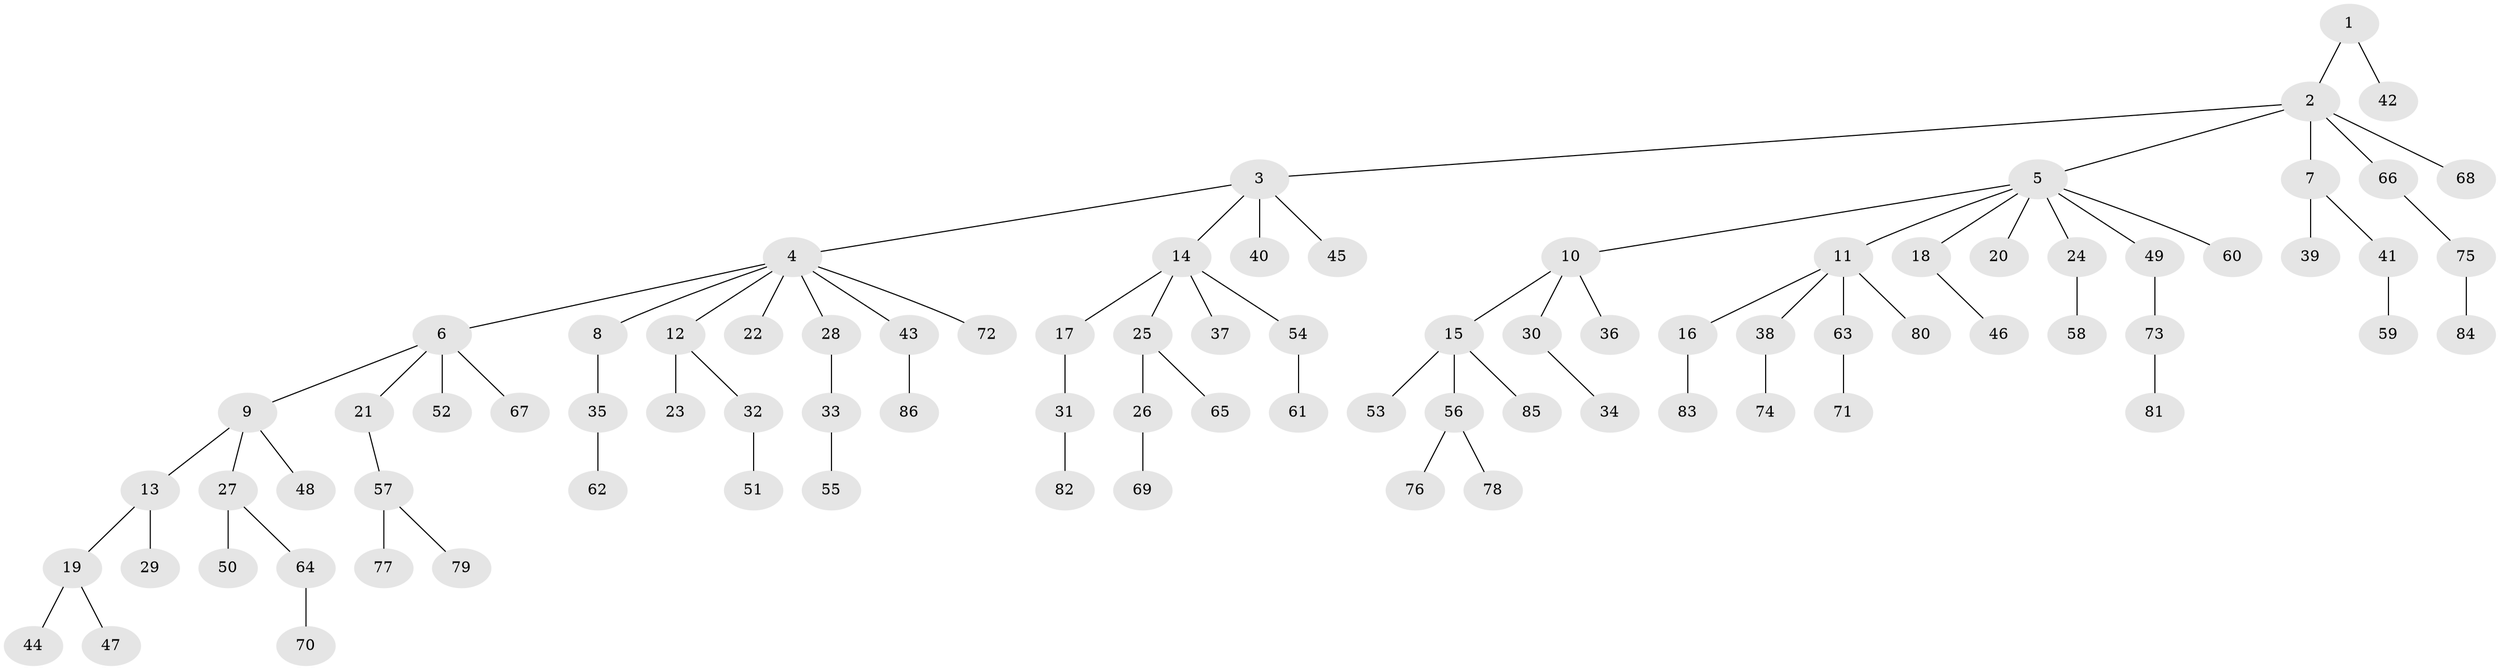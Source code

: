 // Generated by graph-tools (version 1.1) at 2025/50/03/09/25 03:50:20]
// undirected, 86 vertices, 85 edges
graph export_dot {
graph [start="1"]
  node [color=gray90,style=filled];
  1;
  2;
  3;
  4;
  5;
  6;
  7;
  8;
  9;
  10;
  11;
  12;
  13;
  14;
  15;
  16;
  17;
  18;
  19;
  20;
  21;
  22;
  23;
  24;
  25;
  26;
  27;
  28;
  29;
  30;
  31;
  32;
  33;
  34;
  35;
  36;
  37;
  38;
  39;
  40;
  41;
  42;
  43;
  44;
  45;
  46;
  47;
  48;
  49;
  50;
  51;
  52;
  53;
  54;
  55;
  56;
  57;
  58;
  59;
  60;
  61;
  62;
  63;
  64;
  65;
  66;
  67;
  68;
  69;
  70;
  71;
  72;
  73;
  74;
  75;
  76;
  77;
  78;
  79;
  80;
  81;
  82;
  83;
  84;
  85;
  86;
  1 -- 2;
  1 -- 42;
  2 -- 3;
  2 -- 5;
  2 -- 7;
  2 -- 66;
  2 -- 68;
  3 -- 4;
  3 -- 14;
  3 -- 40;
  3 -- 45;
  4 -- 6;
  4 -- 8;
  4 -- 12;
  4 -- 22;
  4 -- 28;
  4 -- 43;
  4 -- 72;
  5 -- 10;
  5 -- 11;
  5 -- 18;
  5 -- 20;
  5 -- 24;
  5 -- 49;
  5 -- 60;
  6 -- 9;
  6 -- 21;
  6 -- 52;
  6 -- 67;
  7 -- 39;
  7 -- 41;
  8 -- 35;
  9 -- 13;
  9 -- 27;
  9 -- 48;
  10 -- 15;
  10 -- 30;
  10 -- 36;
  11 -- 16;
  11 -- 38;
  11 -- 63;
  11 -- 80;
  12 -- 23;
  12 -- 32;
  13 -- 19;
  13 -- 29;
  14 -- 17;
  14 -- 25;
  14 -- 37;
  14 -- 54;
  15 -- 53;
  15 -- 56;
  15 -- 85;
  16 -- 83;
  17 -- 31;
  18 -- 46;
  19 -- 44;
  19 -- 47;
  21 -- 57;
  24 -- 58;
  25 -- 26;
  25 -- 65;
  26 -- 69;
  27 -- 50;
  27 -- 64;
  28 -- 33;
  30 -- 34;
  31 -- 82;
  32 -- 51;
  33 -- 55;
  35 -- 62;
  38 -- 74;
  41 -- 59;
  43 -- 86;
  49 -- 73;
  54 -- 61;
  56 -- 76;
  56 -- 78;
  57 -- 77;
  57 -- 79;
  63 -- 71;
  64 -- 70;
  66 -- 75;
  73 -- 81;
  75 -- 84;
}
